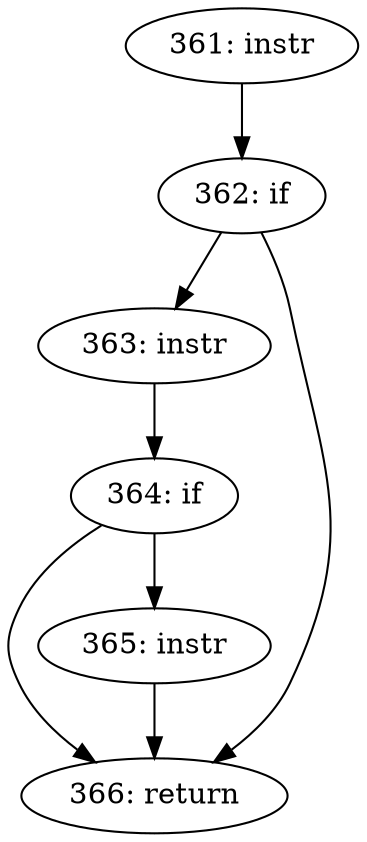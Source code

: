 digraph CFG_tcp_rto_min {
361 [label="361: instr"]
	361 -> 362
362 [label="362: if"]
	362 -> 363
	362 -> 366
363 [label="363: instr"]
	363 -> 364
364 [label="364: if"]
	364 -> 365
	364 -> 366
365 [label="365: instr"]
	365 -> 366
366 [label="366: return"]
	
}
